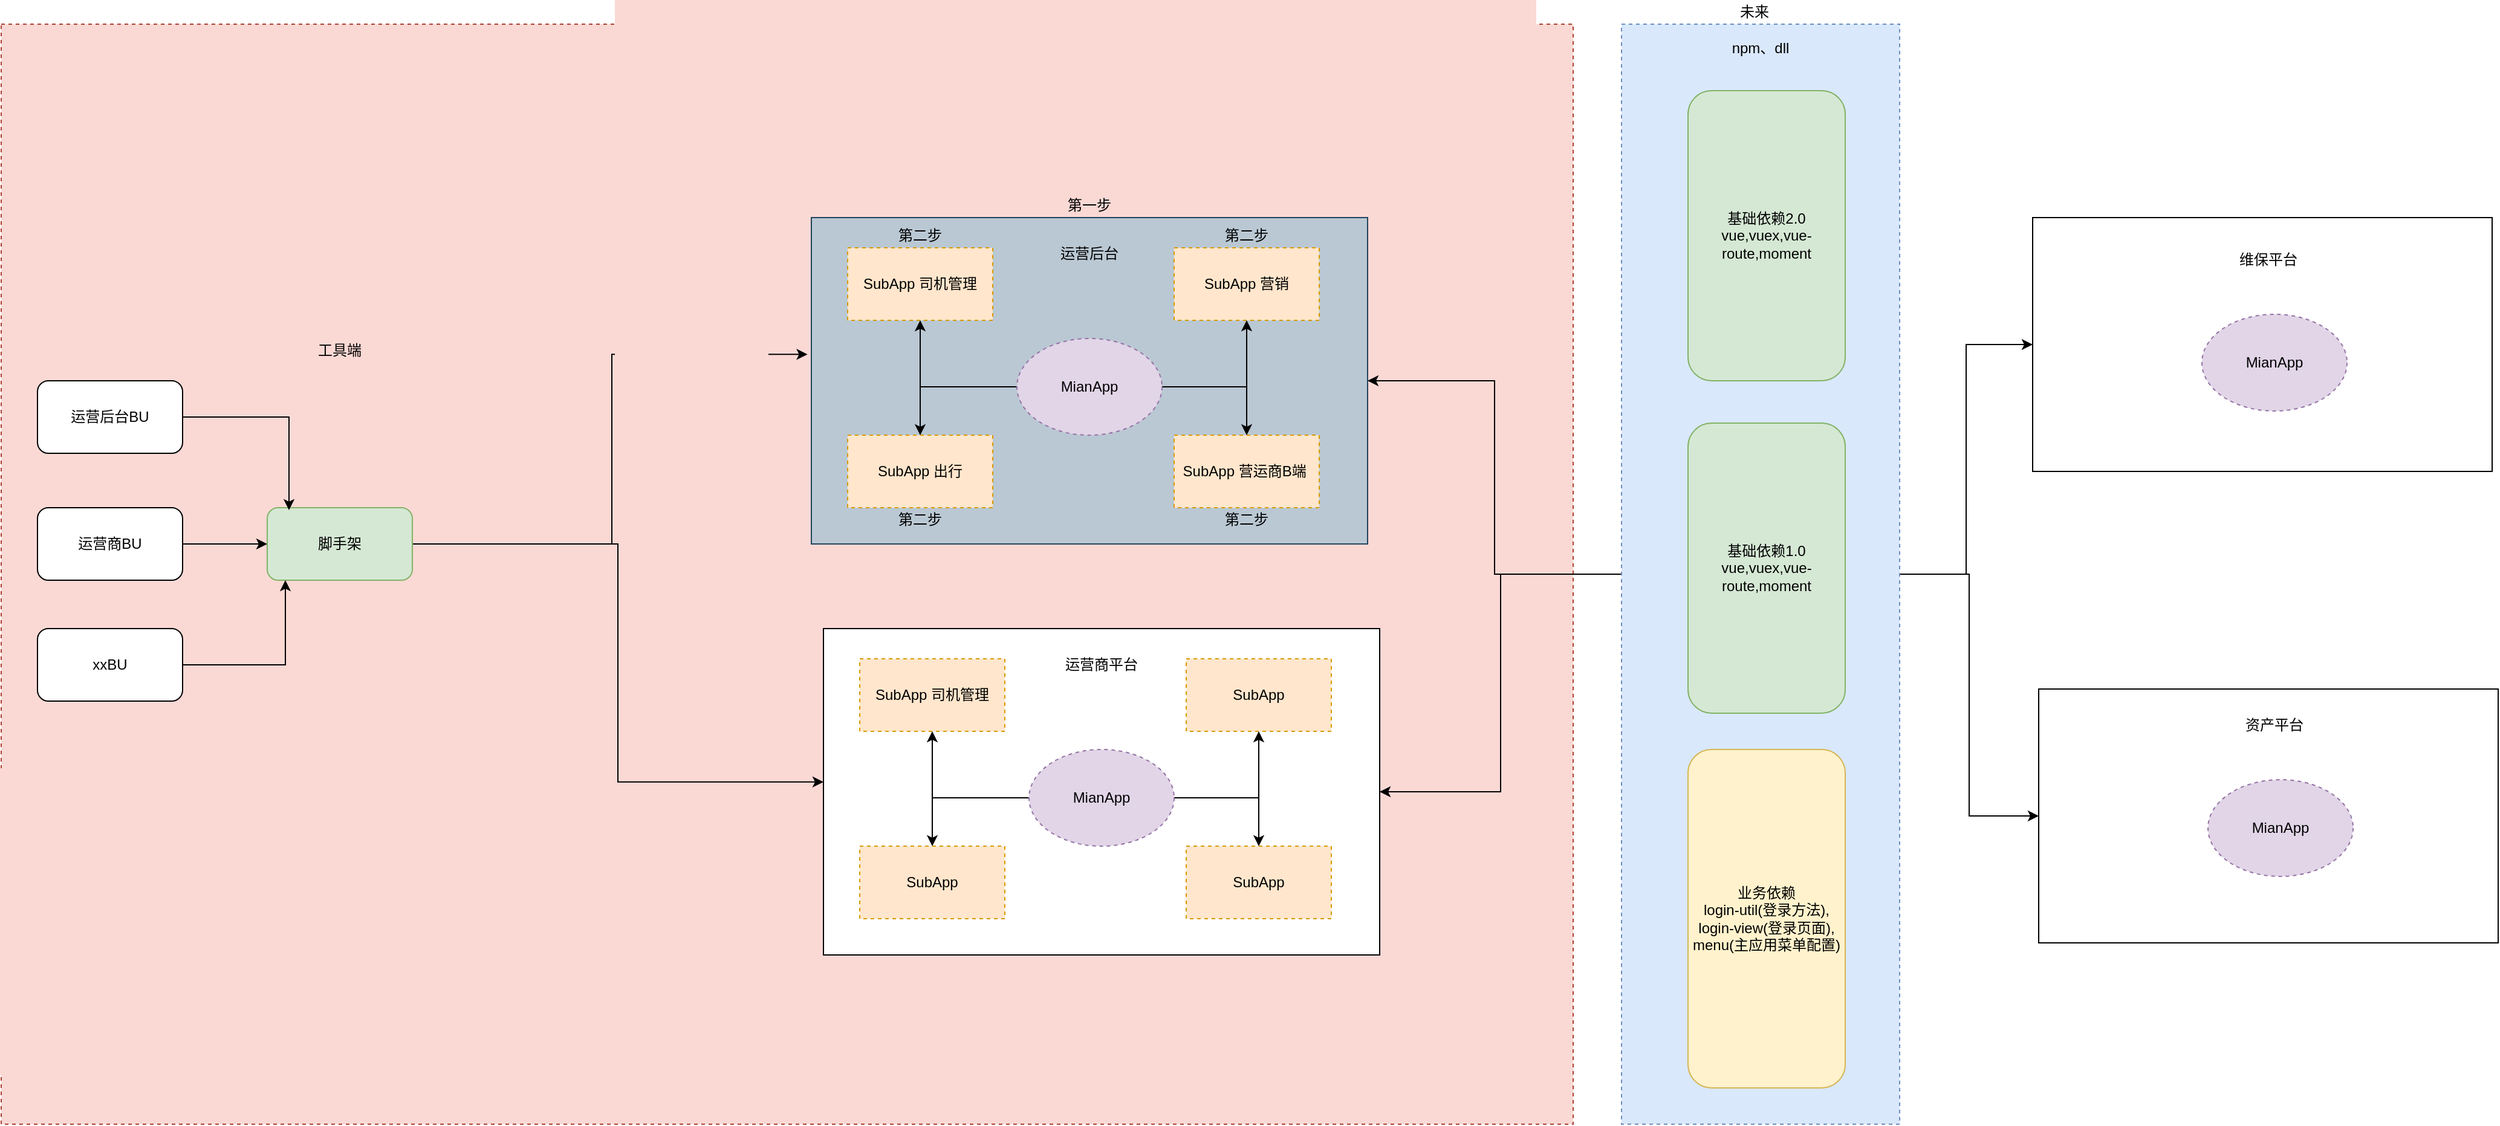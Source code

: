 <mxfile version="14.4.2" type="github">
  <diagram id="oVQuuiq1E-Ry_h9An2Pa" name="第 1 页">
    <mxGraphModel dx="3320" dy="896" grid="1" gridSize="10" guides="1" tooltips="1" connect="1" arrows="1" fold="1" page="1" pageScale="1" pageWidth="827" pageHeight="1169" math="0" shadow="0">
      <root>
        <mxCell id="0" />
        <mxCell id="1" parent="0" />
        <mxCell id="myJG3aS-q8uGBaLZNTOv-73" value="" style="rounded=0;whiteSpace=wrap;html=1;fillColor=#fad9d5;dashed=1;strokeColor=#ae4132;" vertex="1" parent="1">
          <mxGeometry x="-870" y="70" width="1300" height="910" as="geometry" />
        </mxCell>
        <mxCell id="myJG3aS-q8uGBaLZNTOv-22" style="edgeStyle=orthogonalEdgeStyle;rounded=0;orthogonalLoop=1;jettySize=auto;html=1;" edge="1" parent="1" source="myJG3aS-q8uGBaLZNTOv-21" target="myJG3aS-q8uGBaLZNTOv-4">
          <mxGeometry relative="1" as="geometry" />
        </mxCell>
        <mxCell id="myJG3aS-q8uGBaLZNTOv-35" style="edgeStyle=orthogonalEdgeStyle;rounded=0;orthogonalLoop=1;jettySize=auto;html=1;entryX=1;entryY=0.5;entryDx=0;entryDy=0;" edge="1" parent="1" source="myJG3aS-q8uGBaLZNTOv-21" target="myJG3aS-q8uGBaLZNTOv-24">
          <mxGeometry relative="1" as="geometry" />
        </mxCell>
        <mxCell id="myJG3aS-q8uGBaLZNTOv-51" style="edgeStyle=orthogonalEdgeStyle;rounded=0;orthogonalLoop=1;jettySize=auto;html=1;" edge="1" parent="1" source="myJG3aS-q8uGBaLZNTOv-21" target="myJG3aS-q8uGBaLZNTOv-42">
          <mxGeometry relative="1" as="geometry" />
        </mxCell>
        <mxCell id="myJG3aS-q8uGBaLZNTOv-52" style="edgeStyle=orthogonalEdgeStyle;rounded=0;orthogonalLoop=1;jettySize=auto;html=1;" edge="1" parent="1" source="myJG3aS-q8uGBaLZNTOv-21" target="myJG3aS-q8uGBaLZNTOv-46">
          <mxGeometry relative="1" as="geometry" />
        </mxCell>
        <mxCell id="myJG3aS-q8uGBaLZNTOv-21" value="" style="rounded=0;whiteSpace=wrap;html=1;dashed=1;fillColor=#dae8fc;strokeColor=#6c8ebf;" vertex="1" parent="1">
          <mxGeometry x="470" y="70" width="230" height="910" as="geometry" />
        </mxCell>
        <mxCell id="myJG3aS-q8uGBaLZNTOv-1" value="基础依赖1.0&lt;br&gt;vue,vuex,vue-route,moment" style="rounded=1;whiteSpace=wrap;html=1;fillColor=#d5e8d4;strokeColor=#82b366;" vertex="1" parent="1">
          <mxGeometry x="525" y="400" width="130" height="240" as="geometry" />
        </mxCell>
        <mxCell id="myJG3aS-q8uGBaLZNTOv-2" value="业务依赖&lt;br&gt;login-util(登录方法), login-view(登录页面), menu(主应用菜单配置)" style="rounded=1;whiteSpace=wrap;html=1;fillColor=#fff2cc;strokeColor=#d6b656;" vertex="1" parent="1">
          <mxGeometry x="525" y="670" width="130" height="280" as="geometry" />
        </mxCell>
        <mxCell id="myJG3aS-q8uGBaLZNTOv-4" value="" style="rounded=1;whiteSpace=wrap;html=1;arcSize=0;fillColor=#bac8d3;strokeColor=#23445d;" vertex="1" parent="1">
          <mxGeometry x="-200" y="230" width="460" height="270" as="geometry" />
        </mxCell>
        <mxCell id="myJG3aS-q8uGBaLZNTOv-5" value="SubApp 司机管理" style="rounded=0;whiteSpace=wrap;html=1;dashed=1;fillColor=#ffe6cc;strokeColor=#d79b00;" vertex="1" parent="1">
          <mxGeometry x="-170" y="255" width="120" height="60" as="geometry" />
        </mxCell>
        <mxCell id="myJG3aS-q8uGBaLZNTOv-6" value="SubApp 营销" style="rounded=0;whiteSpace=wrap;html=1;dashed=1;fillColor=#ffe6cc;strokeColor=#d79b00;" vertex="1" parent="1">
          <mxGeometry x="100" y="255" width="120" height="60" as="geometry" />
        </mxCell>
        <mxCell id="myJG3aS-q8uGBaLZNTOv-7" value="SubApp 出行" style="rounded=0;whiteSpace=wrap;html=1;dashed=1;fillColor=#ffe6cc;strokeColor=#d79b00;" vertex="1" parent="1">
          <mxGeometry x="-170" y="410" width="120" height="60" as="geometry" />
        </mxCell>
        <mxCell id="myJG3aS-q8uGBaLZNTOv-8" value="SubApp 营运商B端&amp;nbsp;" style="rounded=0;whiteSpace=wrap;html=1;dashed=1;fillColor=#ffe6cc;strokeColor=#d79b00;" vertex="1" parent="1">
          <mxGeometry x="100" y="410" width="120" height="60" as="geometry" />
        </mxCell>
        <mxCell id="myJG3aS-q8uGBaLZNTOv-17" style="edgeStyle=orthogonalEdgeStyle;rounded=0;orthogonalLoop=1;jettySize=auto;html=1;" edge="1" parent="1" source="myJG3aS-q8uGBaLZNTOv-16" target="myJG3aS-q8uGBaLZNTOv-6">
          <mxGeometry relative="1" as="geometry" />
        </mxCell>
        <mxCell id="myJG3aS-q8uGBaLZNTOv-18" style="edgeStyle=orthogonalEdgeStyle;rounded=0;orthogonalLoop=1;jettySize=auto;html=1;" edge="1" parent="1" source="myJG3aS-q8uGBaLZNTOv-16" target="myJG3aS-q8uGBaLZNTOv-5">
          <mxGeometry relative="1" as="geometry" />
        </mxCell>
        <mxCell id="myJG3aS-q8uGBaLZNTOv-19" style="edgeStyle=orthogonalEdgeStyle;rounded=0;orthogonalLoop=1;jettySize=auto;html=1;entryX=0.5;entryY=0;entryDx=0;entryDy=0;" edge="1" parent="1" source="myJG3aS-q8uGBaLZNTOv-16" target="myJG3aS-q8uGBaLZNTOv-8">
          <mxGeometry relative="1" as="geometry" />
        </mxCell>
        <mxCell id="myJG3aS-q8uGBaLZNTOv-20" style="edgeStyle=orthogonalEdgeStyle;rounded=0;orthogonalLoop=1;jettySize=auto;html=1;entryX=0.5;entryY=0;entryDx=0;entryDy=0;" edge="1" parent="1" source="myJG3aS-q8uGBaLZNTOv-16" target="myJG3aS-q8uGBaLZNTOv-7">
          <mxGeometry relative="1" as="geometry" />
        </mxCell>
        <mxCell id="myJG3aS-q8uGBaLZNTOv-16" value="MianApp" style="ellipse;whiteSpace=wrap;html=1;dashed=1;fillColor=#e1d5e7;strokeColor=#9673a6;" vertex="1" parent="1">
          <mxGeometry x="-30" y="330" width="120" height="80" as="geometry" />
        </mxCell>
        <mxCell id="myJG3aS-q8uGBaLZNTOv-23" value="运营后台" style="text;html=1;strokeColor=none;fillColor=none;align=center;verticalAlign=middle;whiteSpace=wrap;rounded=0;dashed=1;" vertex="1" parent="1">
          <mxGeometry x="-10" y="250" width="80" height="20" as="geometry" />
        </mxCell>
        <mxCell id="myJG3aS-q8uGBaLZNTOv-24" value="" style="rounded=1;whiteSpace=wrap;html=1;arcSize=0;" vertex="1" parent="1">
          <mxGeometry x="-190" y="570" width="460" height="270" as="geometry" />
        </mxCell>
        <mxCell id="myJG3aS-q8uGBaLZNTOv-25" value="SubApp 司机管理" style="rounded=0;whiteSpace=wrap;html=1;dashed=1;fillColor=#ffe6cc;strokeColor=#d79b00;" vertex="1" parent="1">
          <mxGeometry x="-160" y="595" width="120" height="60" as="geometry" />
        </mxCell>
        <mxCell id="myJG3aS-q8uGBaLZNTOv-26" value="SubApp" style="rounded=0;whiteSpace=wrap;html=1;dashed=1;fillColor=#ffe6cc;strokeColor=#d79b00;" vertex="1" parent="1">
          <mxGeometry x="110" y="595" width="120" height="60" as="geometry" />
        </mxCell>
        <mxCell id="myJG3aS-q8uGBaLZNTOv-27" value="SubApp" style="rounded=0;whiteSpace=wrap;html=1;dashed=1;fillColor=#ffe6cc;strokeColor=#d79b00;" vertex="1" parent="1">
          <mxGeometry x="-160" y="750" width="120" height="60" as="geometry" />
        </mxCell>
        <mxCell id="myJG3aS-q8uGBaLZNTOv-28" value="SubApp" style="rounded=0;whiteSpace=wrap;html=1;dashed=1;fillColor=#ffe6cc;strokeColor=#d79b00;" vertex="1" parent="1">
          <mxGeometry x="110" y="750" width="120" height="60" as="geometry" />
        </mxCell>
        <mxCell id="myJG3aS-q8uGBaLZNTOv-29" style="edgeStyle=orthogonalEdgeStyle;rounded=0;orthogonalLoop=1;jettySize=auto;html=1;" edge="1" parent="1" source="myJG3aS-q8uGBaLZNTOv-33" target="myJG3aS-q8uGBaLZNTOv-26">
          <mxGeometry relative="1" as="geometry" />
        </mxCell>
        <mxCell id="myJG3aS-q8uGBaLZNTOv-30" style="edgeStyle=orthogonalEdgeStyle;rounded=0;orthogonalLoop=1;jettySize=auto;html=1;" edge="1" parent="1" source="myJG3aS-q8uGBaLZNTOv-33" target="myJG3aS-q8uGBaLZNTOv-25">
          <mxGeometry relative="1" as="geometry" />
        </mxCell>
        <mxCell id="myJG3aS-q8uGBaLZNTOv-31" style="edgeStyle=orthogonalEdgeStyle;rounded=0;orthogonalLoop=1;jettySize=auto;html=1;entryX=0.5;entryY=0;entryDx=0;entryDy=0;" edge="1" parent="1" source="myJG3aS-q8uGBaLZNTOv-33" target="myJG3aS-q8uGBaLZNTOv-28">
          <mxGeometry relative="1" as="geometry" />
        </mxCell>
        <mxCell id="myJG3aS-q8uGBaLZNTOv-32" style="edgeStyle=orthogonalEdgeStyle;rounded=0;orthogonalLoop=1;jettySize=auto;html=1;entryX=0.5;entryY=0;entryDx=0;entryDy=0;" edge="1" parent="1" source="myJG3aS-q8uGBaLZNTOv-33" target="myJG3aS-q8uGBaLZNTOv-27">
          <mxGeometry relative="1" as="geometry" />
        </mxCell>
        <mxCell id="myJG3aS-q8uGBaLZNTOv-33" value="MianApp" style="ellipse;whiteSpace=wrap;html=1;dashed=1;fillColor=#e1d5e7;strokeColor=#9673a6;" vertex="1" parent="1">
          <mxGeometry x="-20" y="670" width="120" height="80" as="geometry" />
        </mxCell>
        <mxCell id="myJG3aS-q8uGBaLZNTOv-34" value="运营商平台" style="text;html=1;strokeColor=none;fillColor=none;align=center;verticalAlign=middle;whiteSpace=wrap;rounded=0;dashed=1;" vertex="1" parent="1">
          <mxGeometry y="590" width="80" height="20" as="geometry" />
        </mxCell>
        <mxCell id="myJG3aS-q8uGBaLZNTOv-37" style="edgeStyle=orthogonalEdgeStyle;rounded=0;orthogonalLoop=1;jettySize=auto;html=1;entryX=-0.007;entryY=0.419;entryDx=0;entryDy=0;entryPerimeter=0;" edge="1" parent="1" source="myJG3aS-q8uGBaLZNTOv-36" target="myJG3aS-q8uGBaLZNTOv-4">
          <mxGeometry relative="1" as="geometry" />
        </mxCell>
        <mxCell id="myJG3aS-q8uGBaLZNTOv-38" style="edgeStyle=orthogonalEdgeStyle;rounded=0;orthogonalLoop=1;jettySize=auto;html=1;entryX=0;entryY=0.47;entryDx=0;entryDy=0;entryPerimeter=0;" edge="1" parent="1" source="myJG3aS-q8uGBaLZNTOv-36" target="myJG3aS-q8uGBaLZNTOv-24">
          <mxGeometry relative="1" as="geometry" />
        </mxCell>
        <mxCell id="myJG3aS-q8uGBaLZNTOv-36" value="脚手架" style="rounded=1;whiteSpace=wrap;html=1;fillColor=#d5e8d4;strokeColor=#82b366;" vertex="1" parent="1">
          <mxGeometry x="-650" y="470" width="120" height="60" as="geometry" />
        </mxCell>
        <mxCell id="myJG3aS-q8uGBaLZNTOv-42" value="" style="rounded=1;whiteSpace=wrap;html=1;arcSize=0;" vertex="1" parent="1">
          <mxGeometry x="810" y="230" width="380" height="210" as="geometry" />
        </mxCell>
        <mxCell id="myJG3aS-q8uGBaLZNTOv-43" value="MianApp" style="ellipse;whiteSpace=wrap;html=1;dashed=1;fillColor=#e1d5e7;strokeColor=#9673a6;" vertex="1" parent="1">
          <mxGeometry x="950" y="310" width="120" height="80" as="geometry" />
        </mxCell>
        <mxCell id="myJG3aS-q8uGBaLZNTOv-44" value="维保平台" style="text;html=1;strokeColor=none;fillColor=none;align=center;verticalAlign=middle;whiteSpace=wrap;rounded=0;dashed=1;" vertex="1" parent="1">
          <mxGeometry x="965" y="255" width="80" height="20" as="geometry" />
        </mxCell>
        <mxCell id="myJG3aS-q8uGBaLZNTOv-46" value="" style="rounded=1;whiteSpace=wrap;html=1;arcSize=0;" vertex="1" parent="1">
          <mxGeometry x="815" y="620" width="380" height="210" as="geometry" />
        </mxCell>
        <mxCell id="myJG3aS-q8uGBaLZNTOv-47" value="MianApp" style="ellipse;whiteSpace=wrap;html=1;dashed=1;fillColor=#e1d5e7;strokeColor=#9673a6;" vertex="1" parent="1">
          <mxGeometry x="955" y="695" width="120" height="80" as="geometry" />
        </mxCell>
        <mxCell id="myJG3aS-q8uGBaLZNTOv-48" value="资产平台" style="text;html=1;strokeColor=none;fillColor=none;align=center;verticalAlign=middle;whiteSpace=wrap;rounded=0;dashed=1;" vertex="1" parent="1">
          <mxGeometry x="970" y="640" width="80" height="20" as="geometry" />
        </mxCell>
        <mxCell id="myJG3aS-q8uGBaLZNTOv-53" value="基础依赖2.0&lt;br&gt;vue,vuex,vue-route,moment" style="rounded=1;whiteSpace=wrap;html=1;fillColor=#d5e8d4;strokeColor=#82b366;" vertex="1" parent="1">
          <mxGeometry x="525" y="125" width="130" height="240" as="geometry" />
        </mxCell>
        <mxCell id="myJG3aS-q8uGBaLZNTOv-55" value="npm、dll" style="text;html=1;strokeColor=none;fillColor=none;align=center;verticalAlign=middle;whiteSpace=wrap;rounded=0;" vertex="1" parent="1">
          <mxGeometry x="545" y="80" width="80" height="20" as="geometry" />
        </mxCell>
        <mxCell id="myJG3aS-q8uGBaLZNTOv-57" value="第一步" style="text;html=1;strokeColor=none;fillColor=none;align=center;verticalAlign=middle;whiteSpace=wrap;rounded=0;" vertex="1" parent="1">
          <mxGeometry x="10" y="210" width="40" height="20" as="geometry" />
        </mxCell>
        <mxCell id="myJG3aS-q8uGBaLZNTOv-60" value="未来" style="text;html=1;strokeColor=none;fillColor=none;align=center;verticalAlign=middle;whiteSpace=wrap;rounded=0;" vertex="1" parent="1">
          <mxGeometry x="560" y="50" width="40" height="20" as="geometry" />
        </mxCell>
        <mxCell id="myJG3aS-q8uGBaLZNTOv-61" value="第二步" style="text;html=1;strokeColor=none;fillColor=none;align=center;verticalAlign=middle;whiteSpace=wrap;rounded=0;" vertex="1" parent="1">
          <mxGeometry x="-130" y="235" width="40" height="20" as="geometry" />
        </mxCell>
        <mxCell id="myJG3aS-q8uGBaLZNTOv-64" value="第二步" style="text;html=1;strokeColor=none;fillColor=none;align=center;verticalAlign=middle;whiteSpace=wrap;rounded=0;" vertex="1" parent="1">
          <mxGeometry x="140" y="235" width="40" height="20" as="geometry" />
        </mxCell>
        <mxCell id="myJG3aS-q8uGBaLZNTOv-65" value="第二步" style="text;html=1;strokeColor=none;fillColor=none;align=center;verticalAlign=middle;whiteSpace=wrap;rounded=0;" vertex="1" parent="1">
          <mxGeometry x="-130" y="470" width="40" height="20" as="geometry" />
        </mxCell>
        <mxCell id="myJG3aS-q8uGBaLZNTOv-66" value="第二步" style="text;html=1;strokeColor=none;fillColor=none;align=center;verticalAlign=middle;whiteSpace=wrap;rounded=0;" vertex="1" parent="1">
          <mxGeometry x="140" y="470" width="40" height="20" as="geometry" />
        </mxCell>
        <mxCell id="myJG3aS-q8uGBaLZNTOv-70" style="edgeStyle=orthogonalEdgeStyle;rounded=0;orthogonalLoop=1;jettySize=auto;html=1;entryX=0.15;entryY=0.033;entryDx=0;entryDy=0;entryPerimeter=0;" edge="1" parent="1" source="myJG3aS-q8uGBaLZNTOv-67" target="myJG3aS-q8uGBaLZNTOv-36">
          <mxGeometry relative="1" as="geometry" />
        </mxCell>
        <mxCell id="myJG3aS-q8uGBaLZNTOv-67" value="运营后台BU" style="rounded=1;whiteSpace=wrap;html=1;" vertex="1" parent="1">
          <mxGeometry x="-840" y="365" width="120" height="60" as="geometry" />
        </mxCell>
        <mxCell id="myJG3aS-q8uGBaLZNTOv-71" style="edgeStyle=orthogonalEdgeStyle;rounded=0;orthogonalLoop=1;jettySize=auto;html=1;entryX=0;entryY=0.5;entryDx=0;entryDy=0;" edge="1" parent="1" source="myJG3aS-q8uGBaLZNTOv-68" target="myJG3aS-q8uGBaLZNTOv-36">
          <mxGeometry relative="1" as="geometry" />
        </mxCell>
        <mxCell id="myJG3aS-q8uGBaLZNTOv-68" value="运营商BU" style="rounded=1;whiteSpace=wrap;html=1;" vertex="1" parent="1">
          <mxGeometry x="-840" y="470" width="120" height="60" as="geometry" />
        </mxCell>
        <mxCell id="myJG3aS-q8uGBaLZNTOv-72" style="edgeStyle=orthogonalEdgeStyle;rounded=0;orthogonalLoop=1;jettySize=auto;html=1;entryX=0.125;entryY=1;entryDx=0;entryDy=0;entryPerimeter=0;" edge="1" parent="1" source="myJG3aS-q8uGBaLZNTOv-69" target="myJG3aS-q8uGBaLZNTOv-36">
          <mxGeometry relative="1" as="geometry" />
        </mxCell>
        <mxCell id="myJG3aS-q8uGBaLZNTOv-69" value="xxBU" style="rounded=1;whiteSpace=wrap;html=1;" vertex="1" parent="1">
          <mxGeometry x="-840" y="570" width="120" height="60" as="geometry" />
        </mxCell>
        <mxCell id="myJG3aS-q8uGBaLZNTOv-74" value="工具端" style="text;html=1;strokeColor=none;fillColor=none;align=center;verticalAlign=middle;whiteSpace=wrap;rounded=0;" vertex="1" parent="1">
          <mxGeometry x="-610" y="330" width="40" height="20" as="geometry" />
        </mxCell>
      </root>
    </mxGraphModel>
  </diagram>
</mxfile>
